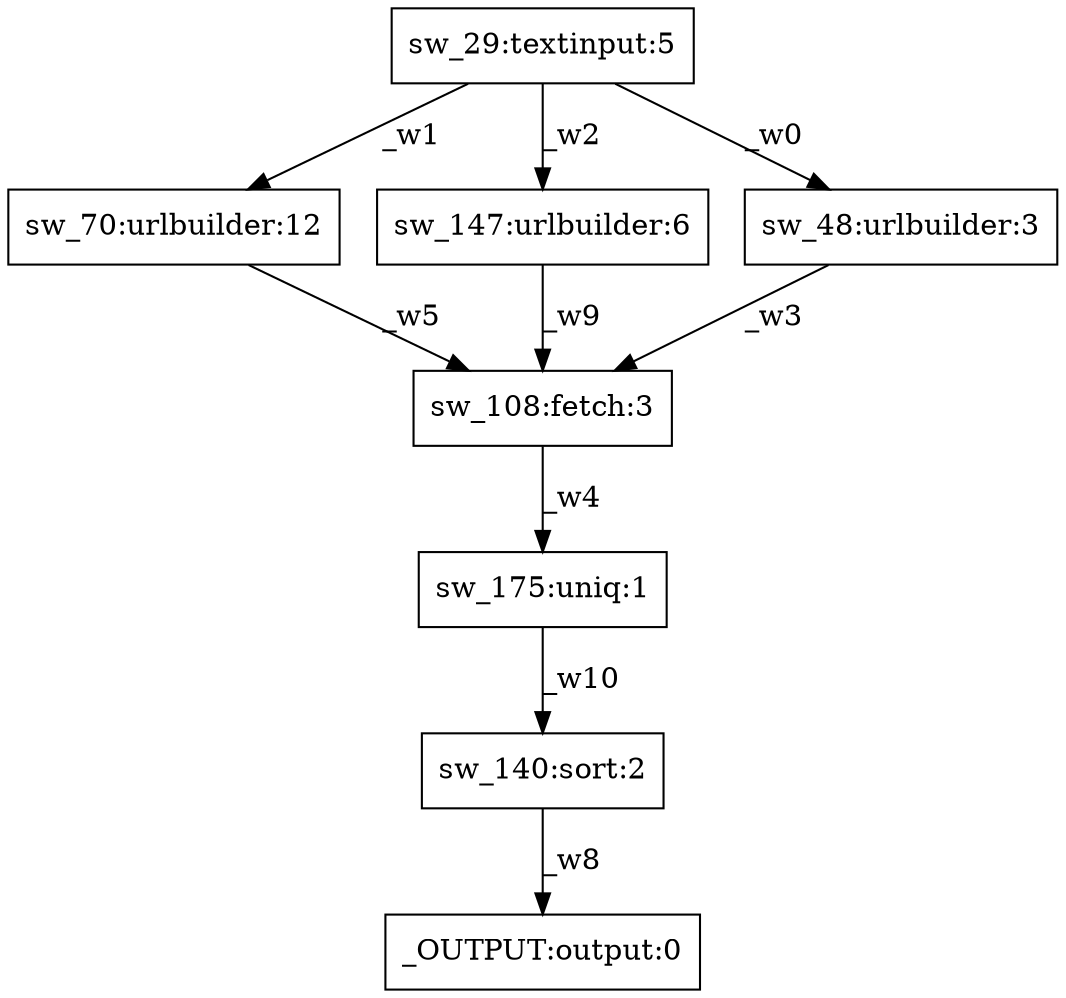 digraph test1 { node [shape=box] "sw_29" [label="sw_29:textinput:5"];"_OUTPUT" [label="_OUTPUT:output:0"];"sw_70" [label="sw_70:urlbuilder:12"];"sw_140" [label="sw_140:sort:2"];"sw_108" [label="sw_108:fetch:3"];"sw_147" [label="sw_147:urlbuilder:6"];"sw_175" [label="sw_175:uniq:1"];"sw_48" [label="sw_48:urlbuilder:3"];"sw_29" -> "sw_48" [label="_w0"];"sw_29" -> "sw_70" [label="_w1"];"sw_29" -> "sw_147" [label="_w2"];"sw_48" -> "sw_108" [label="_w3"];"sw_108" -> "sw_175" [label="_w4"];"sw_70" -> "sw_108" [label="_w5"];"sw_140" -> "_OUTPUT" [label="_w8"];"sw_147" -> "sw_108" [label="_w9"];"sw_175" -> "sw_140" [label="_w10"];}